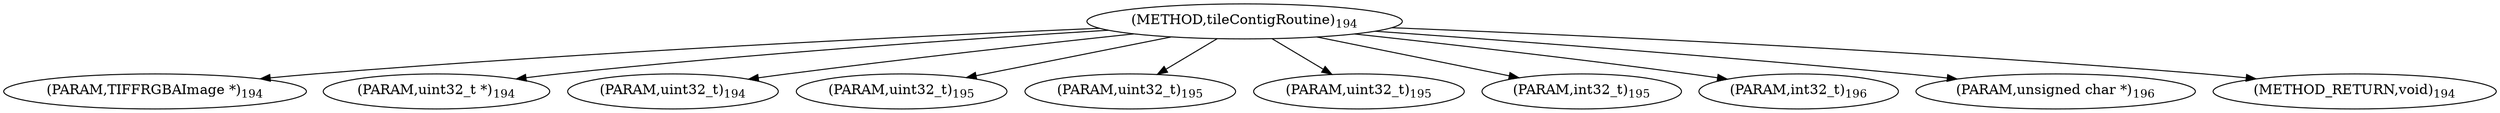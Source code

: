 digraph "tileContigRoutine" {  
"8211" [label = <(METHOD,tileContigRoutine)<SUB>194</SUB>> ]
"8212" [label = <(PARAM,TIFFRGBAImage *)<SUB>194</SUB>> ]
"8213" [label = <(PARAM,uint32_t *)<SUB>194</SUB>> ]
"8214" [label = <(PARAM,uint32_t)<SUB>194</SUB>> ]
"8215" [label = <(PARAM,uint32_t)<SUB>195</SUB>> ]
"8216" [label = <(PARAM,uint32_t)<SUB>195</SUB>> ]
"8217" [label = <(PARAM,uint32_t)<SUB>195</SUB>> ]
"8218" [label = <(PARAM,int32_t)<SUB>195</SUB>> ]
"8219" [label = <(PARAM,int32_t)<SUB>196</SUB>> ]
"8220" [label = <(PARAM,unsigned char *)<SUB>196</SUB>> ]
"8221" [label = <(METHOD_RETURN,void)<SUB>194</SUB>> ]
  "8211" -> "8212" 
  "8211" -> "8213" 
  "8211" -> "8214" 
  "8211" -> "8215" 
  "8211" -> "8216" 
  "8211" -> "8217" 
  "8211" -> "8218" 
  "8211" -> "8219" 
  "8211" -> "8220" 
  "8211" -> "8221" 
}

